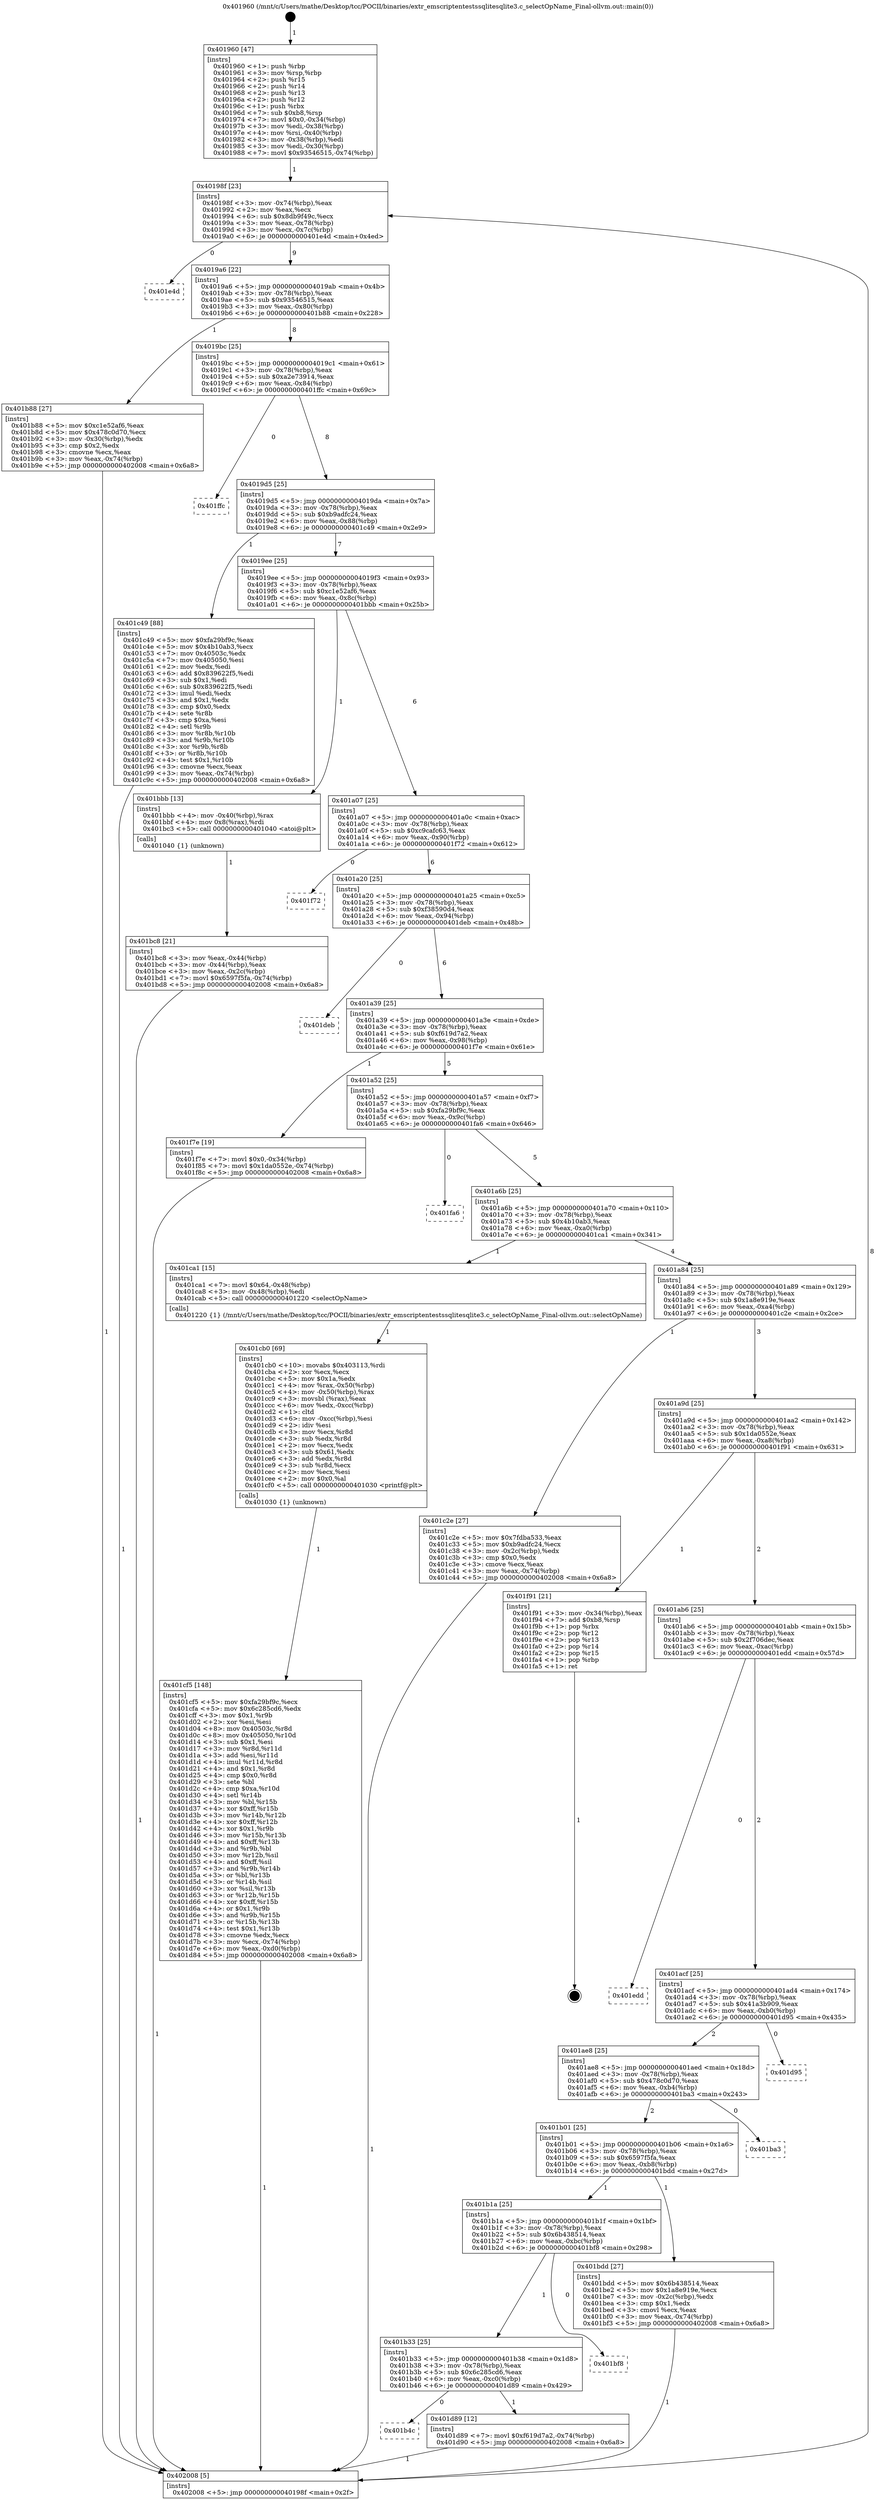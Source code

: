 digraph "0x401960" {
  label = "0x401960 (/mnt/c/Users/mathe/Desktop/tcc/POCII/binaries/extr_emscriptentestssqlitesqlite3.c_selectOpName_Final-ollvm.out::main(0))"
  labelloc = "t"
  node[shape=record]

  Entry [label="",width=0.3,height=0.3,shape=circle,fillcolor=black,style=filled]
  "0x40198f" [label="{
     0x40198f [23]\l
     | [instrs]\l
     &nbsp;&nbsp;0x40198f \<+3\>: mov -0x74(%rbp),%eax\l
     &nbsp;&nbsp;0x401992 \<+2\>: mov %eax,%ecx\l
     &nbsp;&nbsp;0x401994 \<+6\>: sub $0x8db9f49c,%ecx\l
     &nbsp;&nbsp;0x40199a \<+3\>: mov %eax,-0x78(%rbp)\l
     &nbsp;&nbsp;0x40199d \<+3\>: mov %ecx,-0x7c(%rbp)\l
     &nbsp;&nbsp;0x4019a0 \<+6\>: je 0000000000401e4d \<main+0x4ed\>\l
  }"]
  "0x401e4d" [label="{
     0x401e4d\l
  }", style=dashed]
  "0x4019a6" [label="{
     0x4019a6 [22]\l
     | [instrs]\l
     &nbsp;&nbsp;0x4019a6 \<+5\>: jmp 00000000004019ab \<main+0x4b\>\l
     &nbsp;&nbsp;0x4019ab \<+3\>: mov -0x78(%rbp),%eax\l
     &nbsp;&nbsp;0x4019ae \<+5\>: sub $0x93546515,%eax\l
     &nbsp;&nbsp;0x4019b3 \<+3\>: mov %eax,-0x80(%rbp)\l
     &nbsp;&nbsp;0x4019b6 \<+6\>: je 0000000000401b88 \<main+0x228\>\l
  }"]
  Exit [label="",width=0.3,height=0.3,shape=circle,fillcolor=black,style=filled,peripheries=2]
  "0x401b88" [label="{
     0x401b88 [27]\l
     | [instrs]\l
     &nbsp;&nbsp;0x401b88 \<+5\>: mov $0xc1e52af6,%eax\l
     &nbsp;&nbsp;0x401b8d \<+5\>: mov $0x478c0d70,%ecx\l
     &nbsp;&nbsp;0x401b92 \<+3\>: mov -0x30(%rbp),%edx\l
     &nbsp;&nbsp;0x401b95 \<+3\>: cmp $0x2,%edx\l
     &nbsp;&nbsp;0x401b98 \<+3\>: cmovne %ecx,%eax\l
     &nbsp;&nbsp;0x401b9b \<+3\>: mov %eax,-0x74(%rbp)\l
     &nbsp;&nbsp;0x401b9e \<+5\>: jmp 0000000000402008 \<main+0x6a8\>\l
  }"]
  "0x4019bc" [label="{
     0x4019bc [25]\l
     | [instrs]\l
     &nbsp;&nbsp;0x4019bc \<+5\>: jmp 00000000004019c1 \<main+0x61\>\l
     &nbsp;&nbsp;0x4019c1 \<+3\>: mov -0x78(%rbp),%eax\l
     &nbsp;&nbsp;0x4019c4 \<+5\>: sub $0xa2e73914,%eax\l
     &nbsp;&nbsp;0x4019c9 \<+6\>: mov %eax,-0x84(%rbp)\l
     &nbsp;&nbsp;0x4019cf \<+6\>: je 0000000000401ffc \<main+0x69c\>\l
  }"]
  "0x402008" [label="{
     0x402008 [5]\l
     | [instrs]\l
     &nbsp;&nbsp;0x402008 \<+5\>: jmp 000000000040198f \<main+0x2f\>\l
  }"]
  "0x401960" [label="{
     0x401960 [47]\l
     | [instrs]\l
     &nbsp;&nbsp;0x401960 \<+1\>: push %rbp\l
     &nbsp;&nbsp;0x401961 \<+3\>: mov %rsp,%rbp\l
     &nbsp;&nbsp;0x401964 \<+2\>: push %r15\l
     &nbsp;&nbsp;0x401966 \<+2\>: push %r14\l
     &nbsp;&nbsp;0x401968 \<+2\>: push %r13\l
     &nbsp;&nbsp;0x40196a \<+2\>: push %r12\l
     &nbsp;&nbsp;0x40196c \<+1\>: push %rbx\l
     &nbsp;&nbsp;0x40196d \<+7\>: sub $0xb8,%rsp\l
     &nbsp;&nbsp;0x401974 \<+7\>: movl $0x0,-0x34(%rbp)\l
     &nbsp;&nbsp;0x40197b \<+3\>: mov %edi,-0x38(%rbp)\l
     &nbsp;&nbsp;0x40197e \<+4\>: mov %rsi,-0x40(%rbp)\l
     &nbsp;&nbsp;0x401982 \<+3\>: mov -0x38(%rbp),%edi\l
     &nbsp;&nbsp;0x401985 \<+3\>: mov %edi,-0x30(%rbp)\l
     &nbsp;&nbsp;0x401988 \<+7\>: movl $0x93546515,-0x74(%rbp)\l
  }"]
  "0x401b4c" [label="{
     0x401b4c\l
  }", style=dashed]
  "0x401ffc" [label="{
     0x401ffc\l
  }", style=dashed]
  "0x4019d5" [label="{
     0x4019d5 [25]\l
     | [instrs]\l
     &nbsp;&nbsp;0x4019d5 \<+5\>: jmp 00000000004019da \<main+0x7a\>\l
     &nbsp;&nbsp;0x4019da \<+3\>: mov -0x78(%rbp),%eax\l
     &nbsp;&nbsp;0x4019dd \<+5\>: sub $0xb9adfc24,%eax\l
     &nbsp;&nbsp;0x4019e2 \<+6\>: mov %eax,-0x88(%rbp)\l
     &nbsp;&nbsp;0x4019e8 \<+6\>: je 0000000000401c49 \<main+0x2e9\>\l
  }"]
  "0x401d89" [label="{
     0x401d89 [12]\l
     | [instrs]\l
     &nbsp;&nbsp;0x401d89 \<+7\>: movl $0xf619d7a2,-0x74(%rbp)\l
     &nbsp;&nbsp;0x401d90 \<+5\>: jmp 0000000000402008 \<main+0x6a8\>\l
  }"]
  "0x401c49" [label="{
     0x401c49 [88]\l
     | [instrs]\l
     &nbsp;&nbsp;0x401c49 \<+5\>: mov $0xfa29bf9c,%eax\l
     &nbsp;&nbsp;0x401c4e \<+5\>: mov $0x4b10ab3,%ecx\l
     &nbsp;&nbsp;0x401c53 \<+7\>: mov 0x40503c,%edx\l
     &nbsp;&nbsp;0x401c5a \<+7\>: mov 0x405050,%esi\l
     &nbsp;&nbsp;0x401c61 \<+2\>: mov %edx,%edi\l
     &nbsp;&nbsp;0x401c63 \<+6\>: add $0x839622f5,%edi\l
     &nbsp;&nbsp;0x401c69 \<+3\>: sub $0x1,%edi\l
     &nbsp;&nbsp;0x401c6c \<+6\>: sub $0x839622f5,%edi\l
     &nbsp;&nbsp;0x401c72 \<+3\>: imul %edi,%edx\l
     &nbsp;&nbsp;0x401c75 \<+3\>: and $0x1,%edx\l
     &nbsp;&nbsp;0x401c78 \<+3\>: cmp $0x0,%edx\l
     &nbsp;&nbsp;0x401c7b \<+4\>: sete %r8b\l
     &nbsp;&nbsp;0x401c7f \<+3\>: cmp $0xa,%esi\l
     &nbsp;&nbsp;0x401c82 \<+4\>: setl %r9b\l
     &nbsp;&nbsp;0x401c86 \<+3\>: mov %r8b,%r10b\l
     &nbsp;&nbsp;0x401c89 \<+3\>: and %r9b,%r10b\l
     &nbsp;&nbsp;0x401c8c \<+3\>: xor %r9b,%r8b\l
     &nbsp;&nbsp;0x401c8f \<+3\>: or %r8b,%r10b\l
     &nbsp;&nbsp;0x401c92 \<+4\>: test $0x1,%r10b\l
     &nbsp;&nbsp;0x401c96 \<+3\>: cmovne %ecx,%eax\l
     &nbsp;&nbsp;0x401c99 \<+3\>: mov %eax,-0x74(%rbp)\l
     &nbsp;&nbsp;0x401c9c \<+5\>: jmp 0000000000402008 \<main+0x6a8\>\l
  }"]
  "0x4019ee" [label="{
     0x4019ee [25]\l
     | [instrs]\l
     &nbsp;&nbsp;0x4019ee \<+5\>: jmp 00000000004019f3 \<main+0x93\>\l
     &nbsp;&nbsp;0x4019f3 \<+3\>: mov -0x78(%rbp),%eax\l
     &nbsp;&nbsp;0x4019f6 \<+5\>: sub $0xc1e52af6,%eax\l
     &nbsp;&nbsp;0x4019fb \<+6\>: mov %eax,-0x8c(%rbp)\l
     &nbsp;&nbsp;0x401a01 \<+6\>: je 0000000000401bbb \<main+0x25b\>\l
  }"]
  "0x401b33" [label="{
     0x401b33 [25]\l
     | [instrs]\l
     &nbsp;&nbsp;0x401b33 \<+5\>: jmp 0000000000401b38 \<main+0x1d8\>\l
     &nbsp;&nbsp;0x401b38 \<+3\>: mov -0x78(%rbp),%eax\l
     &nbsp;&nbsp;0x401b3b \<+5\>: sub $0x6c285cd6,%eax\l
     &nbsp;&nbsp;0x401b40 \<+6\>: mov %eax,-0xc0(%rbp)\l
     &nbsp;&nbsp;0x401b46 \<+6\>: je 0000000000401d89 \<main+0x429\>\l
  }"]
  "0x401bbb" [label="{
     0x401bbb [13]\l
     | [instrs]\l
     &nbsp;&nbsp;0x401bbb \<+4\>: mov -0x40(%rbp),%rax\l
     &nbsp;&nbsp;0x401bbf \<+4\>: mov 0x8(%rax),%rdi\l
     &nbsp;&nbsp;0x401bc3 \<+5\>: call 0000000000401040 \<atoi@plt\>\l
     | [calls]\l
     &nbsp;&nbsp;0x401040 \{1\} (unknown)\l
  }"]
  "0x401a07" [label="{
     0x401a07 [25]\l
     | [instrs]\l
     &nbsp;&nbsp;0x401a07 \<+5\>: jmp 0000000000401a0c \<main+0xac\>\l
     &nbsp;&nbsp;0x401a0c \<+3\>: mov -0x78(%rbp),%eax\l
     &nbsp;&nbsp;0x401a0f \<+5\>: sub $0xc9cafc63,%eax\l
     &nbsp;&nbsp;0x401a14 \<+6\>: mov %eax,-0x90(%rbp)\l
     &nbsp;&nbsp;0x401a1a \<+6\>: je 0000000000401f72 \<main+0x612\>\l
  }"]
  "0x401bc8" [label="{
     0x401bc8 [21]\l
     | [instrs]\l
     &nbsp;&nbsp;0x401bc8 \<+3\>: mov %eax,-0x44(%rbp)\l
     &nbsp;&nbsp;0x401bcb \<+3\>: mov -0x44(%rbp),%eax\l
     &nbsp;&nbsp;0x401bce \<+3\>: mov %eax,-0x2c(%rbp)\l
     &nbsp;&nbsp;0x401bd1 \<+7\>: movl $0x6597f5fa,-0x74(%rbp)\l
     &nbsp;&nbsp;0x401bd8 \<+5\>: jmp 0000000000402008 \<main+0x6a8\>\l
  }"]
  "0x401bf8" [label="{
     0x401bf8\l
  }", style=dashed]
  "0x401f72" [label="{
     0x401f72\l
  }", style=dashed]
  "0x401a20" [label="{
     0x401a20 [25]\l
     | [instrs]\l
     &nbsp;&nbsp;0x401a20 \<+5\>: jmp 0000000000401a25 \<main+0xc5\>\l
     &nbsp;&nbsp;0x401a25 \<+3\>: mov -0x78(%rbp),%eax\l
     &nbsp;&nbsp;0x401a28 \<+5\>: sub $0xf38590d4,%eax\l
     &nbsp;&nbsp;0x401a2d \<+6\>: mov %eax,-0x94(%rbp)\l
     &nbsp;&nbsp;0x401a33 \<+6\>: je 0000000000401deb \<main+0x48b\>\l
  }"]
  "0x401cf5" [label="{
     0x401cf5 [148]\l
     | [instrs]\l
     &nbsp;&nbsp;0x401cf5 \<+5\>: mov $0xfa29bf9c,%ecx\l
     &nbsp;&nbsp;0x401cfa \<+5\>: mov $0x6c285cd6,%edx\l
     &nbsp;&nbsp;0x401cff \<+3\>: mov $0x1,%r9b\l
     &nbsp;&nbsp;0x401d02 \<+2\>: xor %esi,%esi\l
     &nbsp;&nbsp;0x401d04 \<+8\>: mov 0x40503c,%r8d\l
     &nbsp;&nbsp;0x401d0c \<+8\>: mov 0x405050,%r10d\l
     &nbsp;&nbsp;0x401d14 \<+3\>: sub $0x1,%esi\l
     &nbsp;&nbsp;0x401d17 \<+3\>: mov %r8d,%r11d\l
     &nbsp;&nbsp;0x401d1a \<+3\>: add %esi,%r11d\l
     &nbsp;&nbsp;0x401d1d \<+4\>: imul %r11d,%r8d\l
     &nbsp;&nbsp;0x401d21 \<+4\>: and $0x1,%r8d\l
     &nbsp;&nbsp;0x401d25 \<+4\>: cmp $0x0,%r8d\l
     &nbsp;&nbsp;0x401d29 \<+3\>: sete %bl\l
     &nbsp;&nbsp;0x401d2c \<+4\>: cmp $0xa,%r10d\l
     &nbsp;&nbsp;0x401d30 \<+4\>: setl %r14b\l
     &nbsp;&nbsp;0x401d34 \<+3\>: mov %bl,%r15b\l
     &nbsp;&nbsp;0x401d37 \<+4\>: xor $0xff,%r15b\l
     &nbsp;&nbsp;0x401d3b \<+3\>: mov %r14b,%r12b\l
     &nbsp;&nbsp;0x401d3e \<+4\>: xor $0xff,%r12b\l
     &nbsp;&nbsp;0x401d42 \<+4\>: xor $0x1,%r9b\l
     &nbsp;&nbsp;0x401d46 \<+3\>: mov %r15b,%r13b\l
     &nbsp;&nbsp;0x401d49 \<+4\>: and $0xff,%r13b\l
     &nbsp;&nbsp;0x401d4d \<+3\>: and %r9b,%bl\l
     &nbsp;&nbsp;0x401d50 \<+3\>: mov %r12b,%sil\l
     &nbsp;&nbsp;0x401d53 \<+4\>: and $0xff,%sil\l
     &nbsp;&nbsp;0x401d57 \<+3\>: and %r9b,%r14b\l
     &nbsp;&nbsp;0x401d5a \<+3\>: or %bl,%r13b\l
     &nbsp;&nbsp;0x401d5d \<+3\>: or %r14b,%sil\l
     &nbsp;&nbsp;0x401d60 \<+3\>: xor %sil,%r13b\l
     &nbsp;&nbsp;0x401d63 \<+3\>: or %r12b,%r15b\l
     &nbsp;&nbsp;0x401d66 \<+4\>: xor $0xff,%r15b\l
     &nbsp;&nbsp;0x401d6a \<+4\>: or $0x1,%r9b\l
     &nbsp;&nbsp;0x401d6e \<+3\>: and %r9b,%r15b\l
     &nbsp;&nbsp;0x401d71 \<+3\>: or %r15b,%r13b\l
     &nbsp;&nbsp;0x401d74 \<+4\>: test $0x1,%r13b\l
     &nbsp;&nbsp;0x401d78 \<+3\>: cmovne %edx,%ecx\l
     &nbsp;&nbsp;0x401d7b \<+3\>: mov %ecx,-0x74(%rbp)\l
     &nbsp;&nbsp;0x401d7e \<+6\>: mov %eax,-0xd0(%rbp)\l
     &nbsp;&nbsp;0x401d84 \<+5\>: jmp 0000000000402008 \<main+0x6a8\>\l
  }"]
  "0x401deb" [label="{
     0x401deb\l
  }", style=dashed]
  "0x401a39" [label="{
     0x401a39 [25]\l
     | [instrs]\l
     &nbsp;&nbsp;0x401a39 \<+5\>: jmp 0000000000401a3e \<main+0xde\>\l
     &nbsp;&nbsp;0x401a3e \<+3\>: mov -0x78(%rbp),%eax\l
     &nbsp;&nbsp;0x401a41 \<+5\>: sub $0xf619d7a2,%eax\l
     &nbsp;&nbsp;0x401a46 \<+6\>: mov %eax,-0x98(%rbp)\l
     &nbsp;&nbsp;0x401a4c \<+6\>: je 0000000000401f7e \<main+0x61e\>\l
  }"]
  "0x401cb0" [label="{
     0x401cb0 [69]\l
     | [instrs]\l
     &nbsp;&nbsp;0x401cb0 \<+10\>: movabs $0x403113,%rdi\l
     &nbsp;&nbsp;0x401cba \<+2\>: xor %ecx,%ecx\l
     &nbsp;&nbsp;0x401cbc \<+5\>: mov $0x1a,%edx\l
     &nbsp;&nbsp;0x401cc1 \<+4\>: mov %rax,-0x50(%rbp)\l
     &nbsp;&nbsp;0x401cc5 \<+4\>: mov -0x50(%rbp),%rax\l
     &nbsp;&nbsp;0x401cc9 \<+3\>: movsbl (%rax),%eax\l
     &nbsp;&nbsp;0x401ccc \<+6\>: mov %edx,-0xcc(%rbp)\l
     &nbsp;&nbsp;0x401cd2 \<+1\>: cltd\l
     &nbsp;&nbsp;0x401cd3 \<+6\>: mov -0xcc(%rbp),%esi\l
     &nbsp;&nbsp;0x401cd9 \<+2\>: idiv %esi\l
     &nbsp;&nbsp;0x401cdb \<+3\>: mov %ecx,%r8d\l
     &nbsp;&nbsp;0x401cde \<+3\>: sub %edx,%r8d\l
     &nbsp;&nbsp;0x401ce1 \<+2\>: mov %ecx,%edx\l
     &nbsp;&nbsp;0x401ce3 \<+3\>: sub $0x61,%edx\l
     &nbsp;&nbsp;0x401ce6 \<+3\>: add %edx,%r8d\l
     &nbsp;&nbsp;0x401ce9 \<+3\>: sub %r8d,%ecx\l
     &nbsp;&nbsp;0x401cec \<+2\>: mov %ecx,%esi\l
     &nbsp;&nbsp;0x401cee \<+2\>: mov $0x0,%al\l
     &nbsp;&nbsp;0x401cf0 \<+5\>: call 0000000000401030 \<printf@plt\>\l
     | [calls]\l
     &nbsp;&nbsp;0x401030 \{1\} (unknown)\l
  }"]
  "0x401f7e" [label="{
     0x401f7e [19]\l
     | [instrs]\l
     &nbsp;&nbsp;0x401f7e \<+7\>: movl $0x0,-0x34(%rbp)\l
     &nbsp;&nbsp;0x401f85 \<+7\>: movl $0x1da0552e,-0x74(%rbp)\l
     &nbsp;&nbsp;0x401f8c \<+5\>: jmp 0000000000402008 \<main+0x6a8\>\l
  }"]
  "0x401a52" [label="{
     0x401a52 [25]\l
     | [instrs]\l
     &nbsp;&nbsp;0x401a52 \<+5\>: jmp 0000000000401a57 \<main+0xf7\>\l
     &nbsp;&nbsp;0x401a57 \<+3\>: mov -0x78(%rbp),%eax\l
     &nbsp;&nbsp;0x401a5a \<+5\>: sub $0xfa29bf9c,%eax\l
     &nbsp;&nbsp;0x401a5f \<+6\>: mov %eax,-0x9c(%rbp)\l
     &nbsp;&nbsp;0x401a65 \<+6\>: je 0000000000401fa6 \<main+0x646\>\l
  }"]
  "0x401b1a" [label="{
     0x401b1a [25]\l
     | [instrs]\l
     &nbsp;&nbsp;0x401b1a \<+5\>: jmp 0000000000401b1f \<main+0x1bf\>\l
     &nbsp;&nbsp;0x401b1f \<+3\>: mov -0x78(%rbp),%eax\l
     &nbsp;&nbsp;0x401b22 \<+5\>: sub $0x6b438514,%eax\l
     &nbsp;&nbsp;0x401b27 \<+6\>: mov %eax,-0xbc(%rbp)\l
     &nbsp;&nbsp;0x401b2d \<+6\>: je 0000000000401bf8 \<main+0x298\>\l
  }"]
  "0x401fa6" [label="{
     0x401fa6\l
  }", style=dashed]
  "0x401a6b" [label="{
     0x401a6b [25]\l
     | [instrs]\l
     &nbsp;&nbsp;0x401a6b \<+5\>: jmp 0000000000401a70 \<main+0x110\>\l
     &nbsp;&nbsp;0x401a70 \<+3\>: mov -0x78(%rbp),%eax\l
     &nbsp;&nbsp;0x401a73 \<+5\>: sub $0x4b10ab3,%eax\l
     &nbsp;&nbsp;0x401a78 \<+6\>: mov %eax,-0xa0(%rbp)\l
     &nbsp;&nbsp;0x401a7e \<+6\>: je 0000000000401ca1 \<main+0x341\>\l
  }"]
  "0x401bdd" [label="{
     0x401bdd [27]\l
     | [instrs]\l
     &nbsp;&nbsp;0x401bdd \<+5\>: mov $0x6b438514,%eax\l
     &nbsp;&nbsp;0x401be2 \<+5\>: mov $0x1a8e919e,%ecx\l
     &nbsp;&nbsp;0x401be7 \<+3\>: mov -0x2c(%rbp),%edx\l
     &nbsp;&nbsp;0x401bea \<+3\>: cmp $0x1,%edx\l
     &nbsp;&nbsp;0x401bed \<+3\>: cmovl %ecx,%eax\l
     &nbsp;&nbsp;0x401bf0 \<+3\>: mov %eax,-0x74(%rbp)\l
     &nbsp;&nbsp;0x401bf3 \<+5\>: jmp 0000000000402008 \<main+0x6a8\>\l
  }"]
  "0x401ca1" [label="{
     0x401ca1 [15]\l
     | [instrs]\l
     &nbsp;&nbsp;0x401ca1 \<+7\>: movl $0x64,-0x48(%rbp)\l
     &nbsp;&nbsp;0x401ca8 \<+3\>: mov -0x48(%rbp),%edi\l
     &nbsp;&nbsp;0x401cab \<+5\>: call 0000000000401220 \<selectOpName\>\l
     | [calls]\l
     &nbsp;&nbsp;0x401220 \{1\} (/mnt/c/Users/mathe/Desktop/tcc/POCII/binaries/extr_emscriptentestssqlitesqlite3.c_selectOpName_Final-ollvm.out::selectOpName)\l
  }"]
  "0x401a84" [label="{
     0x401a84 [25]\l
     | [instrs]\l
     &nbsp;&nbsp;0x401a84 \<+5\>: jmp 0000000000401a89 \<main+0x129\>\l
     &nbsp;&nbsp;0x401a89 \<+3\>: mov -0x78(%rbp),%eax\l
     &nbsp;&nbsp;0x401a8c \<+5\>: sub $0x1a8e919e,%eax\l
     &nbsp;&nbsp;0x401a91 \<+6\>: mov %eax,-0xa4(%rbp)\l
     &nbsp;&nbsp;0x401a97 \<+6\>: je 0000000000401c2e \<main+0x2ce\>\l
  }"]
  "0x401b01" [label="{
     0x401b01 [25]\l
     | [instrs]\l
     &nbsp;&nbsp;0x401b01 \<+5\>: jmp 0000000000401b06 \<main+0x1a6\>\l
     &nbsp;&nbsp;0x401b06 \<+3\>: mov -0x78(%rbp),%eax\l
     &nbsp;&nbsp;0x401b09 \<+5\>: sub $0x6597f5fa,%eax\l
     &nbsp;&nbsp;0x401b0e \<+6\>: mov %eax,-0xb8(%rbp)\l
     &nbsp;&nbsp;0x401b14 \<+6\>: je 0000000000401bdd \<main+0x27d\>\l
  }"]
  "0x401c2e" [label="{
     0x401c2e [27]\l
     | [instrs]\l
     &nbsp;&nbsp;0x401c2e \<+5\>: mov $0x7fdba533,%eax\l
     &nbsp;&nbsp;0x401c33 \<+5\>: mov $0xb9adfc24,%ecx\l
     &nbsp;&nbsp;0x401c38 \<+3\>: mov -0x2c(%rbp),%edx\l
     &nbsp;&nbsp;0x401c3b \<+3\>: cmp $0x0,%edx\l
     &nbsp;&nbsp;0x401c3e \<+3\>: cmove %ecx,%eax\l
     &nbsp;&nbsp;0x401c41 \<+3\>: mov %eax,-0x74(%rbp)\l
     &nbsp;&nbsp;0x401c44 \<+5\>: jmp 0000000000402008 \<main+0x6a8\>\l
  }"]
  "0x401a9d" [label="{
     0x401a9d [25]\l
     | [instrs]\l
     &nbsp;&nbsp;0x401a9d \<+5\>: jmp 0000000000401aa2 \<main+0x142\>\l
     &nbsp;&nbsp;0x401aa2 \<+3\>: mov -0x78(%rbp),%eax\l
     &nbsp;&nbsp;0x401aa5 \<+5\>: sub $0x1da0552e,%eax\l
     &nbsp;&nbsp;0x401aaa \<+6\>: mov %eax,-0xa8(%rbp)\l
     &nbsp;&nbsp;0x401ab0 \<+6\>: je 0000000000401f91 \<main+0x631\>\l
  }"]
  "0x401ba3" [label="{
     0x401ba3\l
  }", style=dashed]
  "0x401f91" [label="{
     0x401f91 [21]\l
     | [instrs]\l
     &nbsp;&nbsp;0x401f91 \<+3\>: mov -0x34(%rbp),%eax\l
     &nbsp;&nbsp;0x401f94 \<+7\>: add $0xb8,%rsp\l
     &nbsp;&nbsp;0x401f9b \<+1\>: pop %rbx\l
     &nbsp;&nbsp;0x401f9c \<+2\>: pop %r12\l
     &nbsp;&nbsp;0x401f9e \<+2\>: pop %r13\l
     &nbsp;&nbsp;0x401fa0 \<+2\>: pop %r14\l
     &nbsp;&nbsp;0x401fa2 \<+2\>: pop %r15\l
     &nbsp;&nbsp;0x401fa4 \<+1\>: pop %rbp\l
     &nbsp;&nbsp;0x401fa5 \<+1\>: ret\l
  }"]
  "0x401ab6" [label="{
     0x401ab6 [25]\l
     | [instrs]\l
     &nbsp;&nbsp;0x401ab6 \<+5\>: jmp 0000000000401abb \<main+0x15b\>\l
     &nbsp;&nbsp;0x401abb \<+3\>: mov -0x78(%rbp),%eax\l
     &nbsp;&nbsp;0x401abe \<+5\>: sub $0x2f706dec,%eax\l
     &nbsp;&nbsp;0x401ac3 \<+6\>: mov %eax,-0xac(%rbp)\l
     &nbsp;&nbsp;0x401ac9 \<+6\>: je 0000000000401edd \<main+0x57d\>\l
  }"]
  "0x401ae8" [label="{
     0x401ae8 [25]\l
     | [instrs]\l
     &nbsp;&nbsp;0x401ae8 \<+5\>: jmp 0000000000401aed \<main+0x18d\>\l
     &nbsp;&nbsp;0x401aed \<+3\>: mov -0x78(%rbp),%eax\l
     &nbsp;&nbsp;0x401af0 \<+5\>: sub $0x478c0d70,%eax\l
     &nbsp;&nbsp;0x401af5 \<+6\>: mov %eax,-0xb4(%rbp)\l
     &nbsp;&nbsp;0x401afb \<+6\>: je 0000000000401ba3 \<main+0x243\>\l
  }"]
  "0x401edd" [label="{
     0x401edd\l
  }", style=dashed]
  "0x401acf" [label="{
     0x401acf [25]\l
     | [instrs]\l
     &nbsp;&nbsp;0x401acf \<+5\>: jmp 0000000000401ad4 \<main+0x174\>\l
     &nbsp;&nbsp;0x401ad4 \<+3\>: mov -0x78(%rbp),%eax\l
     &nbsp;&nbsp;0x401ad7 \<+5\>: sub $0x41a3b909,%eax\l
     &nbsp;&nbsp;0x401adc \<+6\>: mov %eax,-0xb0(%rbp)\l
     &nbsp;&nbsp;0x401ae2 \<+6\>: je 0000000000401d95 \<main+0x435\>\l
  }"]
  "0x401d95" [label="{
     0x401d95\l
  }", style=dashed]
  Entry -> "0x401960" [label=" 1"]
  "0x40198f" -> "0x401e4d" [label=" 0"]
  "0x40198f" -> "0x4019a6" [label=" 9"]
  "0x401f91" -> Exit [label=" 1"]
  "0x4019a6" -> "0x401b88" [label=" 1"]
  "0x4019a6" -> "0x4019bc" [label=" 8"]
  "0x401b88" -> "0x402008" [label=" 1"]
  "0x401960" -> "0x40198f" [label=" 1"]
  "0x402008" -> "0x40198f" [label=" 8"]
  "0x401f7e" -> "0x402008" [label=" 1"]
  "0x4019bc" -> "0x401ffc" [label=" 0"]
  "0x4019bc" -> "0x4019d5" [label=" 8"]
  "0x401d89" -> "0x402008" [label=" 1"]
  "0x4019d5" -> "0x401c49" [label=" 1"]
  "0x4019d5" -> "0x4019ee" [label=" 7"]
  "0x401b33" -> "0x401b4c" [label=" 0"]
  "0x4019ee" -> "0x401bbb" [label=" 1"]
  "0x4019ee" -> "0x401a07" [label=" 6"]
  "0x401bbb" -> "0x401bc8" [label=" 1"]
  "0x401bc8" -> "0x402008" [label=" 1"]
  "0x401b33" -> "0x401d89" [label=" 1"]
  "0x401a07" -> "0x401f72" [label=" 0"]
  "0x401a07" -> "0x401a20" [label=" 6"]
  "0x401b1a" -> "0x401b33" [label=" 1"]
  "0x401a20" -> "0x401deb" [label=" 0"]
  "0x401a20" -> "0x401a39" [label=" 6"]
  "0x401b1a" -> "0x401bf8" [label=" 0"]
  "0x401a39" -> "0x401f7e" [label=" 1"]
  "0x401a39" -> "0x401a52" [label=" 5"]
  "0x401cf5" -> "0x402008" [label=" 1"]
  "0x401a52" -> "0x401fa6" [label=" 0"]
  "0x401a52" -> "0x401a6b" [label=" 5"]
  "0x401cb0" -> "0x401cf5" [label=" 1"]
  "0x401a6b" -> "0x401ca1" [label=" 1"]
  "0x401a6b" -> "0x401a84" [label=" 4"]
  "0x401ca1" -> "0x401cb0" [label=" 1"]
  "0x401a84" -> "0x401c2e" [label=" 1"]
  "0x401a84" -> "0x401a9d" [label=" 3"]
  "0x401c2e" -> "0x402008" [label=" 1"]
  "0x401a9d" -> "0x401f91" [label=" 1"]
  "0x401a9d" -> "0x401ab6" [label=" 2"]
  "0x401bdd" -> "0x402008" [label=" 1"]
  "0x401ab6" -> "0x401edd" [label=" 0"]
  "0x401ab6" -> "0x401acf" [label=" 2"]
  "0x401b01" -> "0x401bdd" [label=" 1"]
  "0x401acf" -> "0x401d95" [label=" 0"]
  "0x401acf" -> "0x401ae8" [label=" 2"]
  "0x401b01" -> "0x401b1a" [label=" 1"]
  "0x401ae8" -> "0x401ba3" [label=" 0"]
  "0x401ae8" -> "0x401b01" [label=" 2"]
  "0x401c49" -> "0x402008" [label=" 1"]
}
